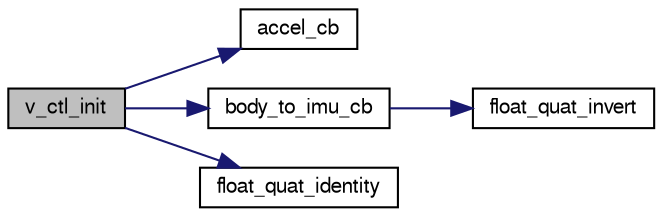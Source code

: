 digraph "v_ctl_init"
{
  edge [fontname="FreeSans",fontsize="10",labelfontname="FreeSans",labelfontsize="10"];
  node [fontname="FreeSans",fontsize="10",shape=record];
  rankdir="LR";
  Node1 [label="v_ctl_init",height=0.2,width=0.4,color="black", fillcolor="grey75", style="filled", fontcolor="black"];
  Node1 -> Node2 [color="midnightblue",fontsize="10",style="solid",fontname="FreeSans"];
  Node2 [label="accel_cb",height=0.2,width=0.4,color="black", fillcolor="white", style="filled",URL="$energy__ctrl_8c.html#aacd6b1869f263f90a6f1fbe777a87793"];
  Node1 -> Node3 [color="midnightblue",fontsize="10",style="solid",fontname="FreeSans"];
  Node3 [label="body_to_imu_cb",height=0.2,width=0.4,color="black", fillcolor="white", style="filled",URL="$energy__ctrl_8c.html#ab5f6300c213088a4ea0598baafb5e736"];
  Node3 -> Node4 [color="midnightblue",fontsize="10",style="solid",fontname="FreeSans"];
  Node4 [label="float_quat_invert",height=0.2,width=0.4,color="black", fillcolor="white", style="filled",URL="$group__math__algebra__float.html#gacd71810b99ae462101d967468d0dcb25"];
  Node1 -> Node5 [color="midnightblue",fontsize="10",style="solid",fontname="FreeSans"];
  Node5 [label="float_quat_identity",height=0.2,width=0.4,color="black", fillcolor="white", style="filled",URL="$group__math__algebra__float.html#ga0f036208343a764a0c1616264dbe31ca",tooltip="initialises a quaternion to identity "];
}
